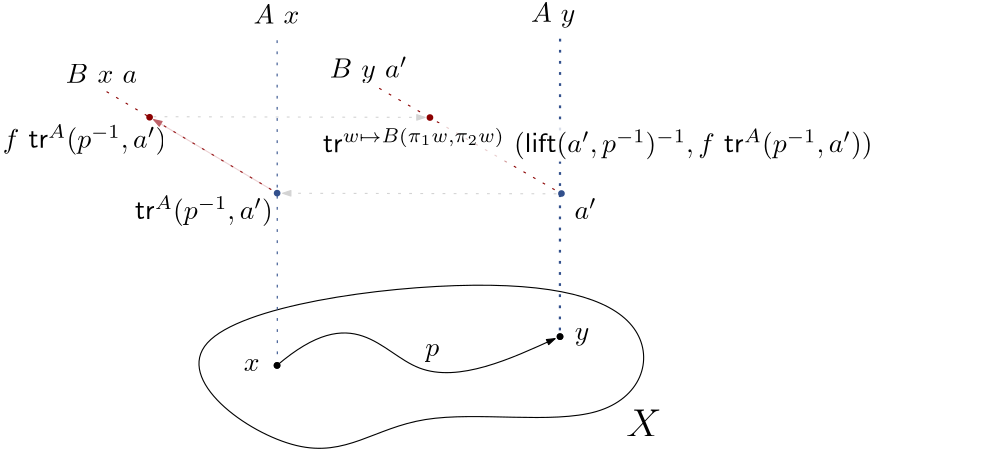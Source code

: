<?xml version="1.0"?>
<!DOCTYPE ipe SYSTEM "ipe.dtd">
<ipe version="70206" creator="Ipe 7.2.7">
<info created="D:20180322162347" modified="D:20180802231448"/>
<ipestyle name="basic">
<symbol name="arrow/arc(spx)">
<path stroke="sym-stroke" fill="sym-stroke" pen="sym-pen">
0 0 m
-1 0.333 l
-1 -0.333 l
h
</path>
</symbol>
<symbol name="arrow/farc(spx)">
<path stroke="sym-stroke" fill="white" pen="sym-pen">
0 0 m
-1 0.333 l
-1 -0.333 l
h
</path>
</symbol>
<symbol name="arrow/ptarc(spx)">
<path stroke="sym-stroke" fill="sym-stroke" pen="sym-pen">
0 0 m
-1 0.333 l
-0.8 0 l
-1 -0.333 l
h
</path>
</symbol>
<symbol name="arrow/fptarc(spx)">
<path stroke="sym-stroke" fill="white" pen="sym-pen">
0 0 m
-1 0.333 l
-0.8 0 l
-1 -0.333 l
h
</path>
</symbol>
<symbol name="mark/circle(sx)" transformations="translations">
<path fill="sym-stroke">
0.6 0 0 0.6 0 0 e
0.4 0 0 0.4 0 0 e
</path>
</symbol>
<symbol name="mark/disk(sx)" transformations="translations">
<path fill="sym-stroke">
0.6 0 0 0.6 0 0 e
</path>
</symbol>
<symbol name="mark/fdisk(sfx)" transformations="translations">
<group>
<path fill="sym-fill">
0.5 0 0 0.5 0 0 e
</path>
<path fill="sym-stroke" fillrule="eofill">
0.6 0 0 0.6 0 0 e
0.4 0 0 0.4 0 0 e
</path>
</group>
</symbol>
<symbol name="mark/box(sx)" transformations="translations">
<path fill="sym-stroke" fillrule="eofill">
-0.6 -0.6 m
0.6 -0.6 l
0.6 0.6 l
-0.6 0.6 l
h
-0.4 -0.4 m
0.4 -0.4 l
0.4 0.4 l
-0.4 0.4 l
h
</path>
</symbol>
<symbol name="mark/square(sx)" transformations="translations">
<path fill="sym-stroke">
-0.6 -0.6 m
0.6 -0.6 l
0.6 0.6 l
-0.6 0.6 l
h
</path>
</symbol>
<symbol name="mark/fsquare(sfx)" transformations="translations">
<group>
<path fill="sym-fill">
-0.5 -0.5 m
0.5 -0.5 l
0.5 0.5 l
-0.5 0.5 l
h
</path>
<path fill="sym-stroke" fillrule="eofill">
-0.6 -0.6 m
0.6 -0.6 l
0.6 0.6 l
-0.6 0.6 l
h
-0.4 -0.4 m
0.4 -0.4 l
0.4 0.4 l
-0.4 0.4 l
h
</path>
</group>
</symbol>
<symbol name="mark/cross(sx)" transformations="translations">
<group>
<path fill="sym-stroke">
-0.43 -0.57 m
0.57 0.43 l
0.43 0.57 l
-0.57 -0.43 l
h
</path>
<path fill="sym-stroke">
-0.43 0.57 m
0.57 -0.43 l
0.43 -0.57 l
-0.57 0.43 l
h
</path>
</group>
</symbol>
<symbol name="arrow/fnormal(spx)">
<path stroke="sym-stroke" fill="white" pen="sym-pen">
0 0 m
-1 0.333 l
-1 -0.333 l
h
</path>
</symbol>
<symbol name="arrow/pointed(spx)">
<path stroke="sym-stroke" fill="sym-stroke" pen="sym-pen">
0 0 m
-1 0.333 l
-0.8 0 l
-1 -0.333 l
h
</path>
</symbol>
<symbol name="arrow/fpointed(spx)">
<path stroke="sym-stroke" fill="white" pen="sym-pen">
0 0 m
-1 0.333 l
-0.8 0 l
-1 -0.333 l
h
</path>
</symbol>
<symbol name="arrow/linear(spx)">
<path stroke="sym-stroke" pen="sym-pen">
-1 0.333 m
0 0 l
-1 -0.333 l
</path>
</symbol>
<symbol name="arrow/fdouble(spx)">
<path stroke="sym-stroke" fill="white" pen="sym-pen">
0 0 m
-1 0.333 l
-1 -0.333 l
h
-1 0 m
-2 0.333 l
-2 -0.333 l
h
</path>
</symbol>
<symbol name="arrow/double(spx)">
<path stroke="sym-stroke" fill="sym-stroke" pen="sym-pen">
0 0 m
-1 0.333 l
-1 -0.333 l
h
-1 0 m
-2 0.333 l
-2 -0.333 l
h
</path>
</symbol>
<pen name="heavier" value="0.8"/>
<pen name="fat" value="1.2"/>
<pen name="ultrafat" value="2"/>
<symbolsize name="large" value="5"/>
<symbolsize name="small" value="2"/>
<symbolsize name="tiny" value="1.1"/>
<arrowsize name="large" value="10"/>
<arrowsize name="small" value="5"/>
<arrowsize name="tiny" value="3"/>
<color name="black" value="0"/>
<color name="red" value="1 0 0"/>
<color name="green" value="0 1 0"/>
<color name="blue" value="0.274 0.392 0.666"/>
<color name="yellow" value="1 1 0"/>
<color name="orange" value="1 0.647 0"/>
<color name="gold" value="1 0.843 0"/>
<color name="purple" value="0.627 0.125 0.941"/>
<color name="gray" value="0.745"/>
<color name="brown" value="0.647 0.165 0.165"/>
<color name="navy" value="0 0 0.502"/>
<color name="pink" value="1 0.753 0.796"/>
<color name="seagreen" value="0.18 0.545 0.341"/>
<color name="turquoise" value="0.251 0.878 0.816"/>
<color name="violet" value="0.933 0.51 0.933"/>
<color name="darkblue" value="0 0 0.545"/>
<color name="darkcyan" value="0 0.545 0.545"/>
<color name="darkgray" value="0.663"/>
<color name="darkgreen" value="0 0.392 0"/>
<color name="darkmagenta" value="0.545 0 0.545"/>
<color name="darkorange" value="1 0.549 0"/>
<color name="darkred" value="0.545 0 0"/>
<color name="lightblue" value="0.678 0.847 0.902"/>
<color name="lightcyan" value="0.878 1 1"/>
<color name="lightgray" value="0.827"/>
<color name="lightgreen" value="0.565 0.933 0.565"/>
<color name="lightyellow" value="1 1 0.878"/>
<color name="black15" value="0.85"/>
<color name="black30" value="0.7"/>
<color name="black50" value="0.5"/>
<color name="black70" value="0.3"/>
<color name="blue15" value="0.891 0.908 0.95"/>
<color name="blue30" value="0.782 0.817 0.9"/>
<color name="blue50" value="0.637 0.696 0.833"/>
<color name="blue70" value="0.492 0.574 0.766"/>
<color name="brown15" value="0.944 0.926 0.879"/>
<color name="brown30" value="0.888 0.852 0.758"/>
<color name="brown50" value="0.813 0.754 0.598"/>
<color name="brown70" value="0.739 0.656 0.437"/>
<color name="cyanblue" value="0.313 0.666 0.901"/>
<color name="cyanblue15" value="0.897 0.95 0.985"/>
<color name="cyanblue30" value="0.794 0.9 0.97"/>
<color name="cyanblue50" value="0.656 0.833 0.95"/>
<color name="cyanblue70" value="0.519 0.766 0.931"/>
<color name="green15" value="0.85 0.938 0.926"/>
<color name="green30" value="0.7 0.876 0.852"/>
<color name="green50" value="0.5 0.794 0.754"/>
<color name="green70" value="0.3 0.711 0.656"/>
<color name="lilac" value="0.627 0 0.47"/>
<color name="lilac15" value="0.944 0.85 0.92"/>
<color name="lilac30" value="0.888 0.7 0.841"/>
<color name="lilac50" value="0.813 0.5 0.735"/>
<color name="lilac70" value="0.739 0.3 0.629"/>
<color name="orange15" value="0.979 0.944 0.867"/>
<color name="orange30" value="0.958 0.888 0.735"/>
<color name="orange50" value="0.931 0.813 0.558"/>
<color name="orange70" value="0.903 0.739 0.382"/>
<color name="palegreen" value="0.509 0.745 0.235"/>
<color name="palegreen15" value="0.926 0.961 0.885"/>
<color name="palegreen30" value="0.852 0.923 0.77"/>
<color name="palegreen50" value="0.754 0.872 0.617"/>
<color name="palegreen70" value="0.656 0.821 0.464"/>
<color name="red15" value="0.944 0.867 0.873"/>
<color name="red30" value="0.888 0.735 0.747"/>
<color name="red50" value="0.813 0.558 0.578"/>
<color name="red70" value="0.739 0.382 0.409"/>
<color name="seablue" value="0.196 0.313 0.549"/>
<color name="seablue15" value="0.879 0.897 0.932"/>
<color name="seablue30" value="0.758 0.794 0.864"/>
<color name="seablue50" value="0.598 0.656 0.774"/>
<color name="seablue70" value="0.437 0.519 0.684"/>
<color name="yellow15" value="0.997 0.985 0.861"/>
<color name="yellow30" value="0.994 0.97 0.723"/>
<color name="yellow50" value="0.99 0.95 0.539"/>
<color name="yellow70" value="0.986 0.931 0.354"/>
<dashstyle name="dashed" value="[4] 0"/>
<dashstyle name="dotted" value="[1 3] 0"/>
<dashstyle name="dash dotted" value="[4 2 1 2] 0"/>
<dashstyle name="dash dot dotted" value="[4 2 1 2 1 2] 0"/>
<textsize name="large" value="\large"/>
<textsize name="Large" value="\Large"/>
<textsize name="LARGE" value="\LARGE"/>
<textsize name="huge" value="\huge"/>
<textsize name="Huge" value="\Huge"/>
<textsize name="small" value="\small"/>
<textsize name="footnote" value="\footnotesize"/>
<textsize name="tiny" value="\tiny"/>
<textstyle name="center" begin="\begin{center}" end="\end{center}"/>
<textstyle name="itemize" begin="\begin{itemize}" end="\end{itemize}"/>
<textstyle name="item" begin="\begin{itemize}\item{}" end="\end{itemize}"/>
<gridsize name="4 pts" value="4"/>
<gridsize name="8 pts (~3 mm)" value="8"/>
<gridsize name="16 pts (~6 mm)" value="16"/>
<gridsize name="32 pts (~12 mm)" value="32"/>
<gridsize name="10 pts (~3.5 mm)" value="10"/>
<gridsize name="20 pts (~7 mm)" value="20"/>
<gridsize name="14 pts (~5 mm)" value="14"/>
<gridsize name="28 pts (~10 mm)" value="28"/>
<gridsize name="56 pts (~20 mm)" value="56"/>
<gridsize name="1 pts" value="1"/>
<gridsize name="2 pts" value="2"/>
<gridsize name="3 pts" value="3"/>
<anglesize name="90 deg" value="90"/>
<anglesize name="60 deg" value="60"/>
<anglesize name="45 deg" value="45"/>
<anglesize name="30 deg" value="30"/>
<anglesize name="22.5 deg" value="22.5"/>
<opacity name="10%" value="0.1"/>
<opacity name="30%" value="0.3"/>
<opacity name="50%" value="0.5"/>
<opacity name="40%" value="0.4"/>
<opacity name="60%" value="0.6"/>
<opacity name="70%" value="0.75"/>
<opacity name="80%" value="0.8"/>
<opacity name="90%" value="0.7"/>
<tiling name="falling" angle="-60" step="4" width="1"/>
<tiling name="rising" angle="30" step="4" width="1"/>
</ipestyle>
<page>
<layer name="alpha"/>
<layer name="beta"/>
<view layers="alpha beta" active="beta"/>
<path layer="alpha" stroke="black" fill="white">
259.01 582.164
180.974 640.209
330.824 661.711
384.395 642.208
370.314 600.056
288.825 614.229 u
</path>
<text matrix="1 0 0 1 -36.3225 2.44147" transformations="translations" pos="406 598" stroke="black" type="label" width="12.786" height="9.803" depth="0" valign="baseline" size="Large" style="math">X</text>
<text transformations="translations" pos="232 624" stroke="black" type="label" width="5.694" height="4.289" depth="0" valign="baseline" style="math">x</text>
<text matrix="1 0 0 1 3.20211 -18.8029" transformations="translations" pos="348 654" stroke="black" type="label" width="5.242" height="4.297" depth="1.93" valign="baseline" style="math">y
</text>
<use name="mark/disk(sx)" pos="244 626" size="small" stroke="black"/>
<use matrix="1 0 0 1 3.91295 -17.6327" name="mark/disk(sx)" pos="342 654" size="small" stroke="black"/>
<path stroke="black" arrow="normal/tiny">
244 626 m
272 650
290.411 610.95
328.268 628.414
344.124 635.657 c
</path>
<text matrix="1 0 0 1 1.37812 -8.62824" transformations="translations" pos="296 638" stroke="black" type="label" width="5.012" height="4.297" depth="1.93" valign="baseline" style="math">p</text>
<text matrix="1 0 0 1 43.7933 41.8597" transformations="translations" pos="191.785 707.195" stroke="black" type="label" width="16.487" height="6.808" depth="0" valign="baseline" style="math">A~x</text>
<text matrix="1 0 0 1 40.038 32.0081" transformations="translations" pos="295.371 717.736" stroke="black" type="label" width="16.035" height="6.815" depth="1.93" valign="baseline" style="math">A~y</text>
<use name="mark/disk(sx)" pos="244.046 625.998" size="small" stroke="black"/>
<use name="mark/disk(sx)" pos="345.881 636.392" size="small" stroke="black"/>
<path layer="beta" stroke="seablue" dash="dotted">
244.116 630.059 m
244.046 744.099 l
</path>
<path stroke="seablue" dash="dotted" pen="heavier">
345.85 638.616 m
345.913 743.937 l
</path>
<path stroke="darkred" dash="dotted">
241.95 689.3 m
180.722 725.722 l
</path>
<path stroke="darkred" dash="dotted">
343.978 689.237 m
278.529 727.088 l
</path>
<use matrix="1 0 0 1 130.947 12.5603" name="mark/disk(sx)" pos="215.46 675.338" size="small" stroke="seablue"/>
<text matrix="1 0 0 1 -98.636 34.2847" transformations="translations" pos="266.616 693.51" stroke="black" type="label" width="25.658" height="6.808" depth="0" valign="baseline" style="math">B~x~a</text>
<text matrix="1 0 0 1 100.755 -10.719" transformations="translations" pos="250.346 689.435" stroke="black" type="label" width="8.061" height="7.49" depth="0" valign="baseline" style="math">a&apos; </text>
<text matrix="1 0 0 1 -3.64652 36.1678" transformations="translations" pos="266.616 693.51" stroke="black" type="label" width="28.002" height="7.497" depth="1.93" valign="baseline" style="math">B~y~a&apos; </text>
<path stroke="lightgray" dash="dotted" arrow="normal/tiny">
344.608 687.795 m
246.012 687.978 l
</path>
<text matrix="1 0 0 1 -161.084 -15.3108" transformations="translations" pos="354 694" stroke="black" type="label" width="49.576" height="8.381" depth="2.49" valign="baseline" style="math">\mathsf{tr}^{A} (p^{-1}, a&apos;)
</text>
<use name="mark/disk(sx)" pos="244.052 688.035" size="small" stroke="seablue"/>
<use matrix="1 0 0 1 -8.06051 4.79749" name="mark/disk(sx)" pos="206.203 710.549" size="small" stroke="darkred"/>
<text matrix="1 0 0 1 -208.715 10.3366" transformations="translations" pos="354 694" stroke="black" type="label" width="58.847" height="8.381" depth="2.49" valign="baseline" style="math">f~\mathsf{tr}^{A} (p^{-1}, a&apos;)</text>
<path stroke="red70" arrow="normal/tiny" opacity="30%">
241.578 689.496 m
199.558 714.513 l
</path>
<path stroke="lightgray" dash="dotted" arrow="normal/tiny">
199.532 715.556 m
297.326 715.293 l
</path>
<use matrix="1 0 0 1 -7.38979 4.30021" name="mark/disk(sx)" pos="306.456 710.945" size="small" stroke="darkred"/>
<path matrix="1.59122 0 0 0.825997 -243.025 114.304" fill="white" opacity="80%">
313.669 725.098 m
313.669 708.275 l
469.737 708.275 l
469.737 725.098 l
h
</path>
<text matrix="1 0 0 1 -58.8205 -9.98922" transformations="translations" pos="319.371 712.733" stroke="black" type="label" width="197.868" height="8.846" depth="2.49" valign="baseline" style="math">\mathsf{tr}^{w\mapsto B (\pi_1 w, \pi_2 w)}~( \mathsf{lift}(a&apos; ,p^{-1})^{-1}, f~\mathsf{tr}^{A} (p^{-1}, a&apos;))</text>
</page>
</ipe>
